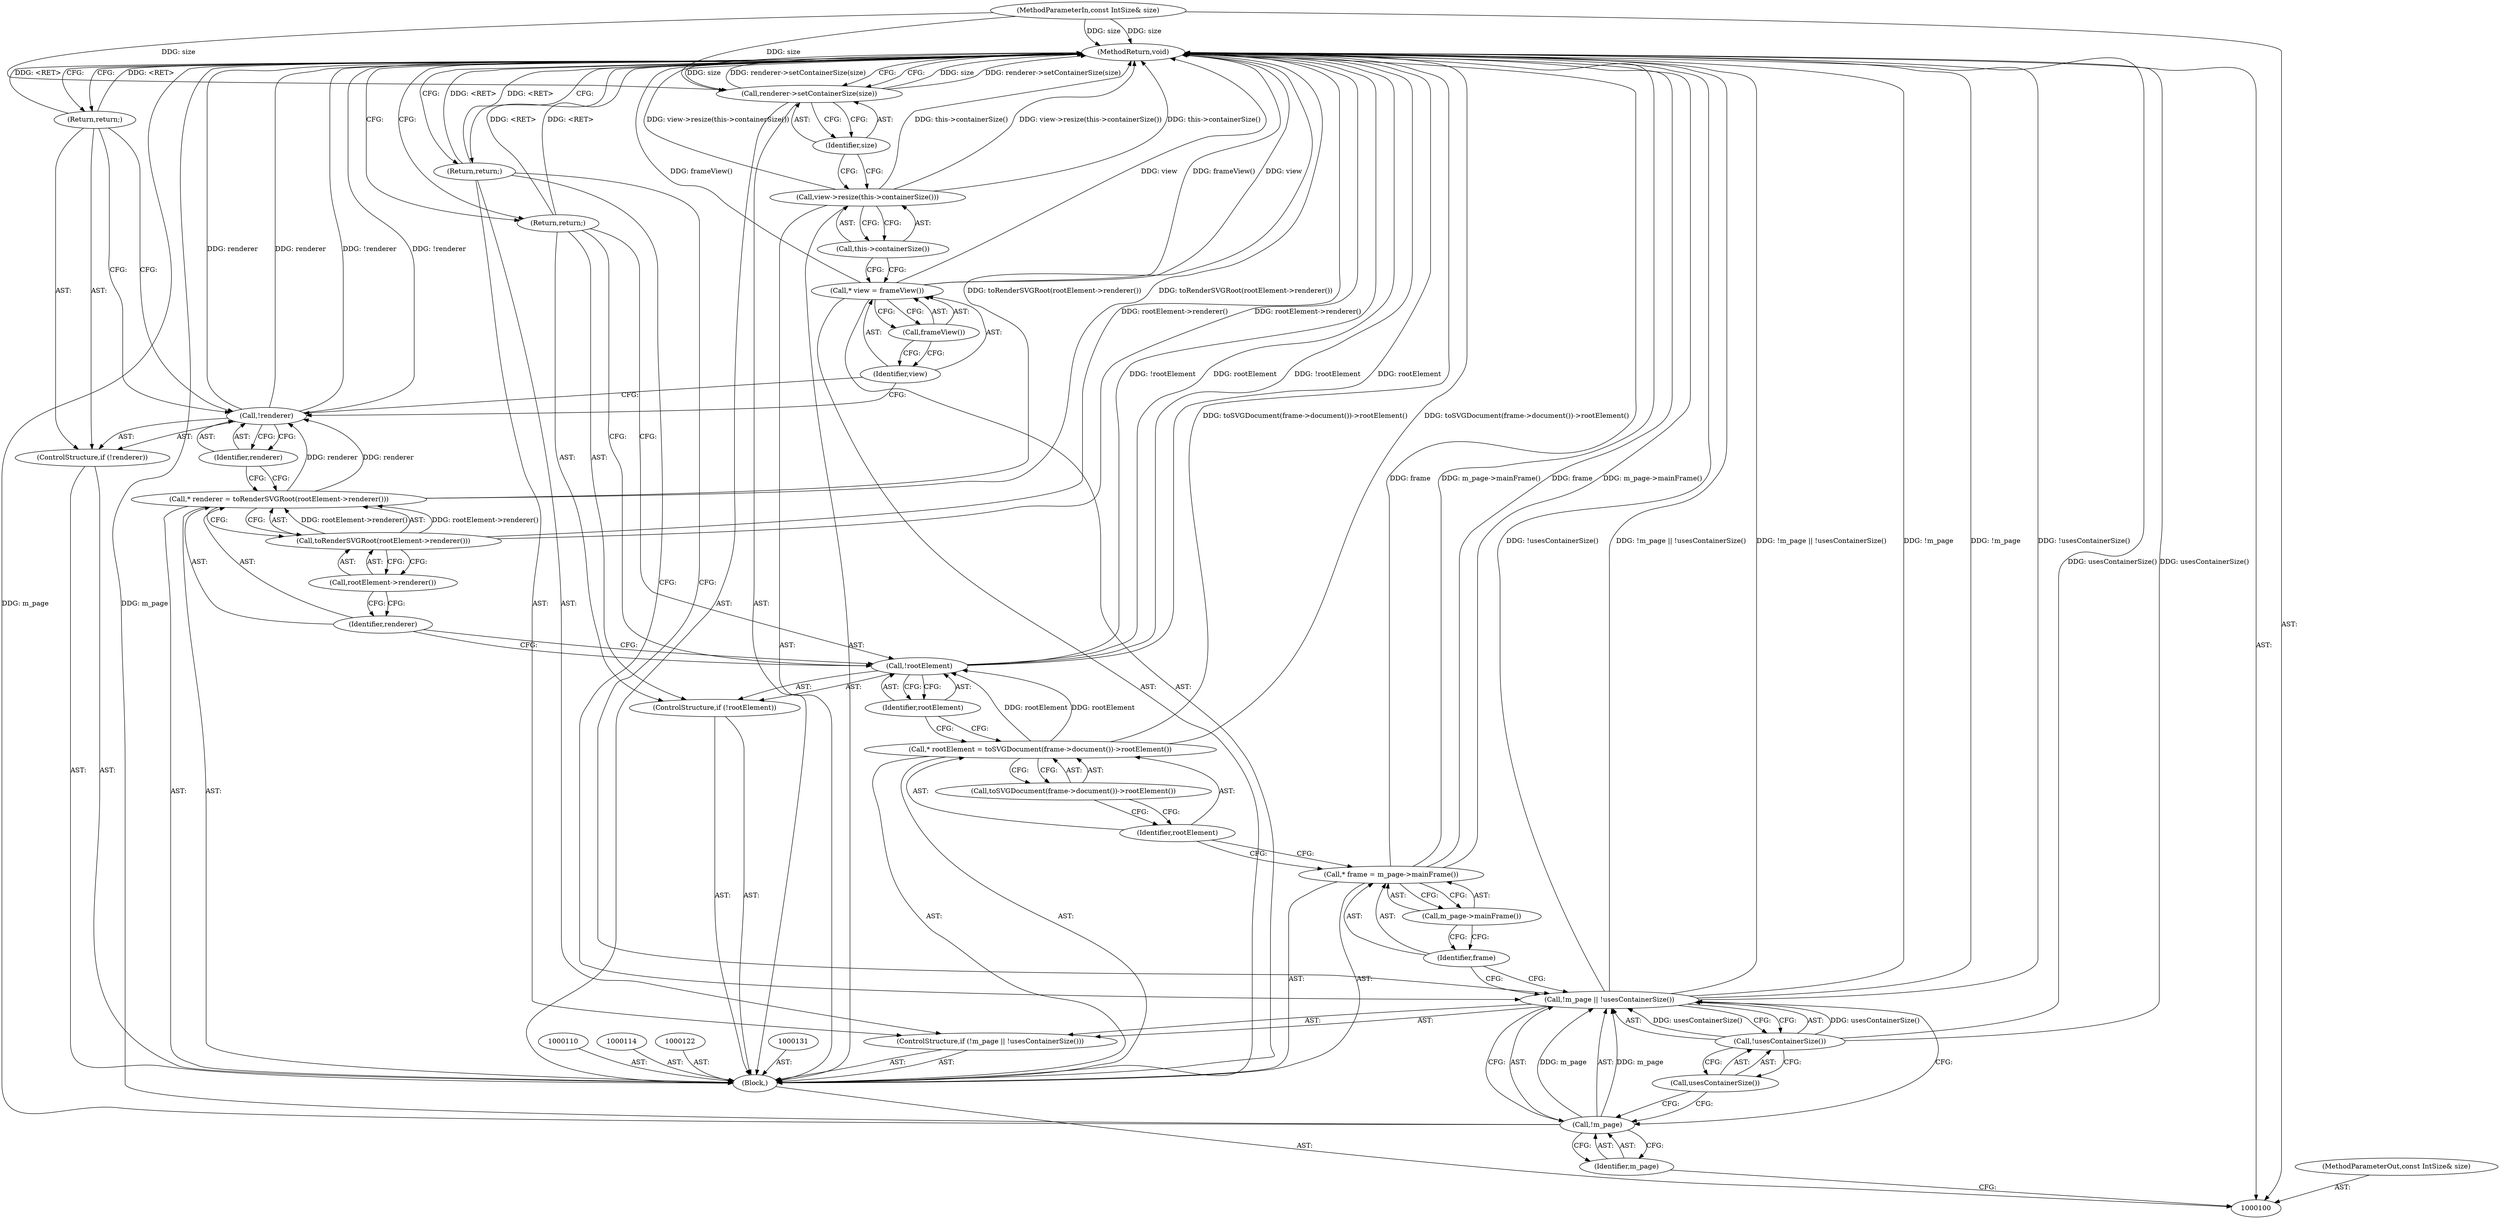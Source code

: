 digraph "1_Chrome_cace1e6998293b9b025d4bbdaf5cb5b6a1c2efb4" {
"1000139" [label="(MethodReturn,void)"];
"1000101" [label="(MethodParameterIn,const IntSize& size)"];
"1000192" [label="(MethodParameterOut,const IntSize& size)"];
"1000123" [label="(Call,* renderer = toRenderSVGRoot(rootElement->renderer()))"];
"1000124" [label="(Identifier,renderer)"];
"1000125" [label="(Call,toRenderSVGRoot(rootElement->renderer()))"];
"1000126" [label="(Call,rootElement->renderer())"];
"1000127" [label="(ControlStructure,if (!renderer))"];
"1000128" [label="(Call,!renderer)"];
"1000129" [label="(Identifier,renderer)"];
"1000130" [label="(Return,return;)"];
"1000132" [label="(Call,* view = frameView())"];
"1000133" [label="(Identifier,view)"];
"1000134" [label="(Call,frameView())"];
"1000136" [label="(Call,this->containerSize())"];
"1000135" [label="(Call,view->resize(this->containerSize()))"];
"1000138" [label="(Identifier,size)"];
"1000137" [label="(Call,renderer->setContainerSize(size))"];
"1000102" [label="(Block,)"];
"1000107" [label="(Call,!usesContainerSize())"];
"1000108" [label="(Call,usesContainerSize())"];
"1000103" [label="(ControlStructure,if (!m_page || !usesContainerSize()))"];
"1000104" [label="(Call,!m_page || !usesContainerSize())"];
"1000105" [label="(Call,!m_page)"];
"1000106" [label="(Identifier,m_page)"];
"1000109" [label="(Return,return;)"];
"1000111" [label="(Call,* frame = m_page->mainFrame())"];
"1000112" [label="(Identifier,frame)"];
"1000113" [label="(Call,m_page->mainFrame())"];
"1000115" [label="(Call,* rootElement = toSVGDocument(frame->document())->rootElement())"];
"1000116" [label="(Identifier,rootElement)"];
"1000117" [label="(Call,toSVGDocument(frame->document())->rootElement())"];
"1000120" [label="(Identifier,rootElement)"];
"1000118" [label="(ControlStructure,if (!rootElement))"];
"1000119" [label="(Call,!rootElement)"];
"1000121" [label="(Return,return;)"];
"1000139" -> "1000100"  [label="AST: "];
"1000139" -> "1000109"  [label="CFG: "];
"1000139" -> "1000121"  [label="CFG: "];
"1000139" -> "1000130"  [label="CFG: "];
"1000139" -> "1000137"  [label="CFG: "];
"1000115" -> "1000139"  [label="DDG: toSVGDocument(frame->document())->rootElement()"];
"1000125" -> "1000139"  [label="DDG: rootElement->renderer()"];
"1000123" -> "1000139"  [label="DDG: toRenderSVGRoot(rootElement->renderer())"];
"1000107" -> "1000139"  [label="DDG: usesContainerSize()"];
"1000104" -> "1000139"  [label="DDG: !usesContainerSize()"];
"1000104" -> "1000139"  [label="DDG: !m_page || !usesContainerSize()"];
"1000104" -> "1000139"  [label="DDG: !m_page"];
"1000135" -> "1000139"  [label="DDG: this->containerSize()"];
"1000135" -> "1000139"  [label="DDG: view->resize(this->containerSize())"];
"1000119" -> "1000139"  [label="DDG: !rootElement"];
"1000119" -> "1000139"  [label="DDG: rootElement"];
"1000128" -> "1000139"  [label="DDG: renderer"];
"1000128" -> "1000139"  [label="DDG: !renderer"];
"1000132" -> "1000139"  [label="DDG: frameView()"];
"1000132" -> "1000139"  [label="DDG: view"];
"1000111" -> "1000139"  [label="DDG: frame"];
"1000111" -> "1000139"  [label="DDG: m_page->mainFrame()"];
"1000101" -> "1000139"  [label="DDG: size"];
"1000137" -> "1000139"  [label="DDG: size"];
"1000137" -> "1000139"  [label="DDG: renderer->setContainerSize(size)"];
"1000105" -> "1000139"  [label="DDG: m_page"];
"1000121" -> "1000139"  [label="DDG: <RET>"];
"1000130" -> "1000139"  [label="DDG: <RET>"];
"1000109" -> "1000139"  [label="DDG: <RET>"];
"1000101" -> "1000100"  [label="AST: "];
"1000101" -> "1000139"  [label="DDG: size"];
"1000101" -> "1000137"  [label="DDG: size"];
"1000192" -> "1000100"  [label="AST: "];
"1000123" -> "1000102"  [label="AST: "];
"1000123" -> "1000125"  [label="CFG: "];
"1000124" -> "1000123"  [label="AST: "];
"1000125" -> "1000123"  [label="AST: "];
"1000129" -> "1000123"  [label="CFG: "];
"1000123" -> "1000139"  [label="DDG: toRenderSVGRoot(rootElement->renderer())"];
"1000125" -> "1000123"  [label="DDG: rootElement->renderer()"];
"1000123" -> "1000128"  [label="DDG: renderer"];
"1000124" -> "1000123"  [label="AST: "];
"1000124" -> "1000119"  [label="CFG: "];
"1000126" -> "1000124"  [label="CFG: "];
"1000125" -> "1000123"  [label="AST: "];
"1000125" -> "1000126"  [label="CFG: "];
"1000126" -> "1000125"  [label="AST: "];
"1000123" -> "1000125"  [label="CFG: "];
"1000125" -> "1000139"  [label="DDG: rootElement->renderer()"];
"1000125" -> "1000123"  [label="DDG: rootElement->renderer()"];
"1000126" -> "1000125"  [label="AST: "];
"1000126" -> "1000124"  [label="CFG: "];
"1000125" -> "1000126"  [label="CFG: "];
"1000127" -> "1000102"  [label="AST: "];
"1000128" -> "1000127"  [label="AST: "];
"1000130" -> "1000127"  [label="AST: "];
"1000128" -> "1000127"  [label="AST: "];
"1000128" -> "1000129"  [label="CFG: "];
"1000129" -> "1000128"  [label="AST: "];
"1000130" -> "1000128"  [label="CFG: "];
"1000133" -> "1000128"  [label="CFG: "];
"1000128" -> "1000139"  [label="DDG: renderer"];
"1000128" -> "1000139"  [label="DDG: !renderer"];
"1000123" -> "1000128"  [label="DDG: renderer"];
"1000129" -> "1000128"  [label="AST: "];
"1000129" -> "1000123"  [label="CFG: "];
"1000128" -> "1000129"  [label="CFG: "];
"1000130" -> "1000127"  [label="AST: "];
"1000130" -> "1000128"  [label="CFG: "];
"1000139" -> "1000130"  [label="CFG: "];
"1000130" -> "1000139"  [label="DDG: <RET>"];
"1000132" -> "1000102"  [label="AST: "];
"1000132" -> "1000134"  [label="CFG: "];
"1000133" -> "1000132"  [label="AST: "];
"1000134" -> "1000132"  [label="AST: "];
"1000136" -> "1000132"  [label="CFG: "];
"1000132" -> "1000139"  [label="DDG: frameView()"];
"1000132" -> "1000139"  [label="DDG: view"];
"1000133" -> "1000132"  [label="AST: "];
"1000133" -> "1000128"  [label="CFG: "];
"1000134" -> "1000133"  [label="CFG: "];
"1000134" -> "1000132"  [label="AST: "];
"1000134" -> "1000133"  [label="CFG: "];
"1000132" -> "1000134"  [label="CFG: "];
"1000136" -> "1000135"  [label="AST: "];
"1000136" -> "1000132"  [label="CFG: "];
"1000135" -> "1000136"  [label="CFG: "];
"1000135" -> "1000102"  [label="AST: "];
"1000135" -> "1000136"  [label="CFG: "];
"1000136" -> "1000135"  [label="AST: "];
"1000138" -> "1000135"  [label="CFG: "];
"1000135" -> "1000139"  [label="DDG: this->containerSize()"];
"1000135" -> "1000139"  [label="DDG: view->resize(this->containerSize())"];
"1000138" -> "1000137"  [label="AST: "];
"1000138" -> "1000135"  [label="CFG: "];
"1000137" -> "1000138"  [label="CFG: "];
"1000137" -> "1000102"  [label="AST: "];
"1000137" -> "1000138"  [label="CFG: "];
"1000138" -> "1000137"  [label="AST: "];
"1000139" -> "1000137"  [label="CFG: "];
"1000137" -> "1000139"  [label="DDG: size"];
"1000137" -> "1000139"  [label="DDG: renderer->setContainerSize(size)"];
"1000101" -> "1000137"  [label="DDG: size"];
"1000102" -> "1000100"  [label="AST: "];
"1000103" -> "1000102"  [label="AST: "];
"1000110" -> "1000102"  [label="AST: "];
"1000111" -> "1000102"  [label="AST: "];
"1000114" -> "1000102"  [label="AST: "];
"1000115" -> "1000102"  [label="AST: "];
"1000118" -> "1000102"  [label="AST: "];
"1000122" -> "1000102"  [label="AST: "];
"1000123" -> "1000102"  [label="AST: "];
"1000127" -> "1000102"  [label="AST: "];
"1000131" -> "1000102"  [label="AST: "];
"1000132" -> "1000102"  [label="AST: "];
"1000135" -> "1000102"  [label="AST: "];
"1000137" -> "1000102"  [label="AST: "];
"1000107" -> "1000104"  [label="AST: "];
"1000107" -> "1000108"  [label="CFG: "];
"1000108" -> "1000107"  [label="AST: "];
"1000104" -> "1000107"  [label="CFG: "];
"1000107" -> "1000139"  [label="DDG: usesContainerSize()"];
"1000107" -> "1000104"  [label="DDG: usesContainerSize()"];
"1000108" -> "1000107"  [label="AST: "];
"1000108" -> "1000105"  [label="CFG: "];
"1000107" -> "1000108"  [label="CFG: "];
"1000103" -> "1000102"  [label="AST: "];
"1000104" -> "1000103"  [label="AST: "];
"1000109" -> "1000103"  [label="AST: "];
"1000104" -> "1000103"  [label="AST: "];
"1000104" -> "1000105"  [label="CFG: "];
"1000104" -> "1000107"  [label="CFG: "];
"1000105" -> "1000104"  [label="AST: "];
"1000107" -> "1000104"  [label="AST: "];
"1000109" -> "1000104"  [label="CFG: "];
"1000112" -> "1000104"  [label="CFG: "];
"1000104" -> "1000139"  [label="DDG: !usesContainerSize()"];
"1000104" -> "1000139"  [label="DDG: !m_page || !usesContainerSize()"];
"1000104" -> "1000139"  [label="DDG: !m_page"];
"1000105" -> "1000104"  [label="DDG: m_page"];
"1000107" -> "1000104"  [label="DDG: usesContainerSize()"];
"1000105" -> "1000104"  [label="AST: "];
"1000105" -> "1000106"  [label="CFG: "];
"1000106" -> "1000105"  [label="AST: "];
"1000108" -> "1000105"  [label="CFG: "];
"1000104" -> "1000105"  [label="CFG: "];
"1000105" -> "1000139"  [label="DDG: m_page"];
"1000105" -> "1000104"  [label="DDG: m_page"];
"1000106" -> "1000105"  [label="AST: "];
"1000106" -> "1000100"  [label="CFG: "];
"1000105" -> "1000106"  [label="CFG: "];
"1000109" -> "1000103"  [label="AST: "];
"1000109" -> "1000104"  [label="CFG: "];
"1000139" -> "1000109"  [label="CFG: "];
"1000109" -> "1000139"  [label="DDG: <RET>"];
"1000111" -> "1000102"  [label="AST: "];
"1000111" -> "1000113"  [label="CFG: "];
"1000112" -> "1000111"  [label="AST: "];
"1000113" -> "1000111"  [label="AST: "];
"1000116" -> "1000111"  [label="CFG: "];
"1000111" -> "1000139"  [label="DDG: frame"];
"1000111" -> "1000139"  [label="DDG: m_page->mainFrame()"];
"1000112" -> "1000111"  [label="AST: "];
"1000112" -> "1000104"  [label="CFG: "];
"1000113" -> "1000112"  [label="CFG: "];
"1000113" -> "1000111"  [label="AST: "];
"1000113" -> "1000112"  [label="CFG: "];
"1000111" -> "1000113"  [label="CFG: "];
"1000115" -> "1000102"  [label="AST: "];
"1000115" -> "1000117"  [label="CFG: "];
"1000116" -> "1000115"  [label="AST: "];
"1000117" -> "1000115"  [label="AST: "];
"1000120" -> "1000115"  [label="CFG: "];
"1000115" -> "1000139"  [label="DDG: toSVGDocument(frame->document())->rootElement()"];
"1000115" -> "1000119"  [label="DDG: rootElement"];
"1000116" -> "1000115"  [label="AST: "];
"1000116" -> "1000111"  [label="CFG: "];
"1000117" -> "1000116"  [label="CFG: "];
"1000117" -> "1000115"  [label="AST: "];
"1000117" -> "1000116"  [label="CFG: "];
"1000115" -> "1000117"  [label="CFG: "];
"1000120" -> "1000119"  [label="AST: "];
"1000120" -> "1000115"  [label="CFG: "];
"1000119" -> "1000120"  [label="CFG: "];
"1000118" -> "1000102"  [label="AST: "];
"1000119" -> "1000118"  [label="AST: "];
"1000121" -> "1000118"  [label="AST: "];
"1000119" -> "1000118"  [label="AST: "];
"1000119" -> "1000120"  [label="CFG: "];
"1000120" -> "1000119"  [label="AST: "];
"1000121" -> "1000119"  [label="CFG: "];
"1000124" -> "1000119"  [label="CFG: "];
"1000119" -> "1000139"  [label="DDG: !rootElement"];
"1000119" -> "1000139"  [label="DDG: rootElement"];
"1000115" -> "1000119"  [label="DDG: rootElement"];
"1000121" -> "1000118"  [label="AST: "];
"1000121" -> "1000119"  [label="CFG: "];
"1000139" -> "1000121"  [label="CFG: "];
"1000121" -> "1000139"  [label="DDG: <RET>"];
}

